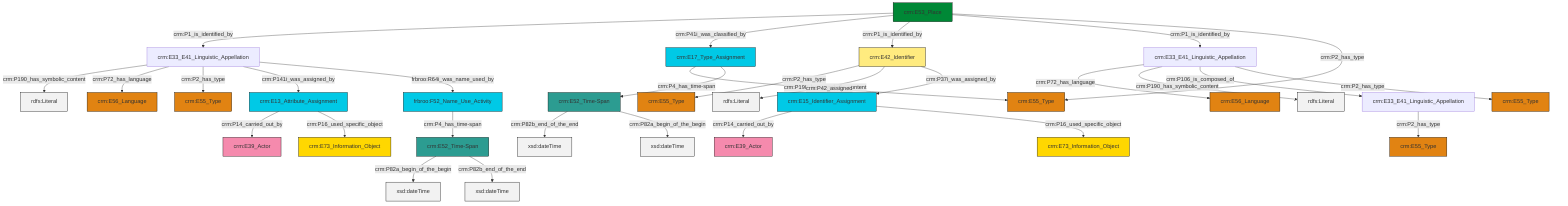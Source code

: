 graph TD
classDef Literal fill:#f2f2f2,stroke:#000000;
classDef CRM_Entity fill:#FFFFFF,stroke:#000000;
classDef Temporal_Entity fill:#00C9E6, stroke:#000000;
classDef Type fill:#E18312, stroke:#000000;
classDef Time-Span fill:#2C9C91, stroke:#000000;
classDef Appellation fill:#FFEB7F, stroke:#000000;
classDef Place fill:#008836, stroke:#000000;
classDef Persistent_Item fill:#B266B2, stroke:#000000;
classDef Conceptual_Object fill:#FFD700, stroke:#000000;
classDef Physical_Thing fill:#D2B48C, stroke:#000000;
classDef Actor fill:#f58aad, stroke:#000000;
classDef PC_Classes fill:#4ce600, stroke:#000000;
classDef Multi fill:#cccccc,stroke:#000000;

4["crm:E33_E41_Linguistic_Appellation"]:::Default -->|crm:P72_has_language| 5["crm:E56_Language"]:::Type
6["crm:E15_Identifier_Assignment"]:::Temporal_Entity -->|crm:P14_carried_out_by| 7["crm:E39_Actor"]:::Actor
0["crm:E13_Attribute_Assignment"]:::Temporal_Entity -->|crm:P14_carried_out_by| 10["crm:E39_Actor"]:::Actor
11["crm:E42_Identifier"]:::Appellation -->|crm:P2_has_type| 12["crm:E55_Type"]:::Type
2["crm:E53_Place"]:::Place -->|crm:P1_is_identified_by| 15["crm:E33_E41_Linguistic_Appellation"]:::Default
11["crm:E42_Identifier"]:::Appellation -->|crm:P190_has_symbolic_content| 19[rdfs:Literal]:::Literal
15["crm:E33_E41_Linguistic_Appellation"]:::Default -->|crm:P190_has_symbolic_content| 20[rdfs:Literal]:::Literal
2["crm:E53_Place"]:::Place -->|crm:P41i_was_classified_by| 23["crm:E17_Type_Assignment"]:::Temporal_Entity
0["crm:E13_Attribute_Assignment"]:::Temporal_Entity -->|crm:P16_used_specific_object| 24["crm:E73_Information_Object"]:::Conceptual_Object
15["crm:E33_E41_Linguistic_Appellation"]:::Default -->|crm:P72_has_language| 25["crm:E56_Language"]:::Type
29["crm:E33_E41_Linguistic_Appellation"]:::Default -->|crm:P2_has_type| 21["crm:E55_Type"]:::Type
13["crm:E52_Time-Span"]:::Time-Span -->|crm:P82a_begin_of_the_begin| 30[xsd:dateTime]:::Literal
16["frbroo:F52_Name_Use_Activity"]:::Temporal_Entity -->|crm:P4_has_time-span| 13["crm:E52_Time-Span"]:::Time-Span
4["crm:E33_E41_Linguistic_Appellation"]:::Default -->|crm:P190_has_symbolic_content| 32[rdfs:Literal]:::Literal
2["crm:E53_Place"]:::Place -->|crm:P1_is_identified_by| 11["crm:E42_Identifier"]:::Appellation
15["crm:E33_E41_Linguistic_Appellation"]:::Default -->|crm:P2_has_type| 26["crm:E55_Type"]:::Type
4["crm:E33_E41_Linguistic_Appellation"]:::Default -->|crm:P106_is_composed_of| 29["crm:E33_E41_Linguistic_Appellation"]:::Default
8["crm:E52_Time-Span"]:::Time-Span -->|crm:P82b_end_of_the_end| 41[xsd:dateTime]:::Literal
15["crm:E33_E41_Linguistic_Appellation"]:::Default -->|crm:P141i_was_assigned_by| 0["crm:E13_Attribute_Assignment"]:::Temporal_Entity
8["crm:E52_Time-Span"]:::Time-Span -->|crm:P82a_begin_of_the_begin| 45[xsd:dateTime]:::Literal
23["crm:E17_Type_Assignment"]:::Temporal_Entity -->|crm:P42_assigned| 36["crm:E55_Type"]:::Type
4["crm:E33_E41_Linguistic_Appellation"]:::Default -->|crm:P2_has_type| 42["crm:E55_Type"]:::Type
15["crm:E33_E41_Linguistic_Appellation"]:::Default -->|frbroo:R64i_was_name_used_by| 16["frbroo:F52_Name_Use_Activity"]:::Temporal_Entity
2["crm:E53_Place"]:::Place -->|crm:P1_is_identified_by| 4["crm:E33_E41_Linguistic_Appellation"]:::Default
6["crm:E15_Identifier_Assignment"]:::Temporal_Entity -->|crm:P16_used_specific_object| 50["crm:E73_Information_Object"]:::Conceptual_Object
11["crm:E42_Identifier"]:::Appellation -->|crm:P37i_was_assigned_by| 6["crm:E15_Identifier_Assignment"]:::Temporal_Entity
23["crm:E17_Type_Assignment"]:::Temporal_Entity -->|crm:P4_has_time-span| 8["crm:E52_Time-Span"]:::Time-Span
13["crm:E52_Time-Span"]:::Time-Span -->|crm:P82b_end_of_the_end| 52[xsd:dateTime]:::Literal
2["crm:E53_Place"]:::Place -->|crm:P2_has_type| 36["crm:E55_Type"]:::Type